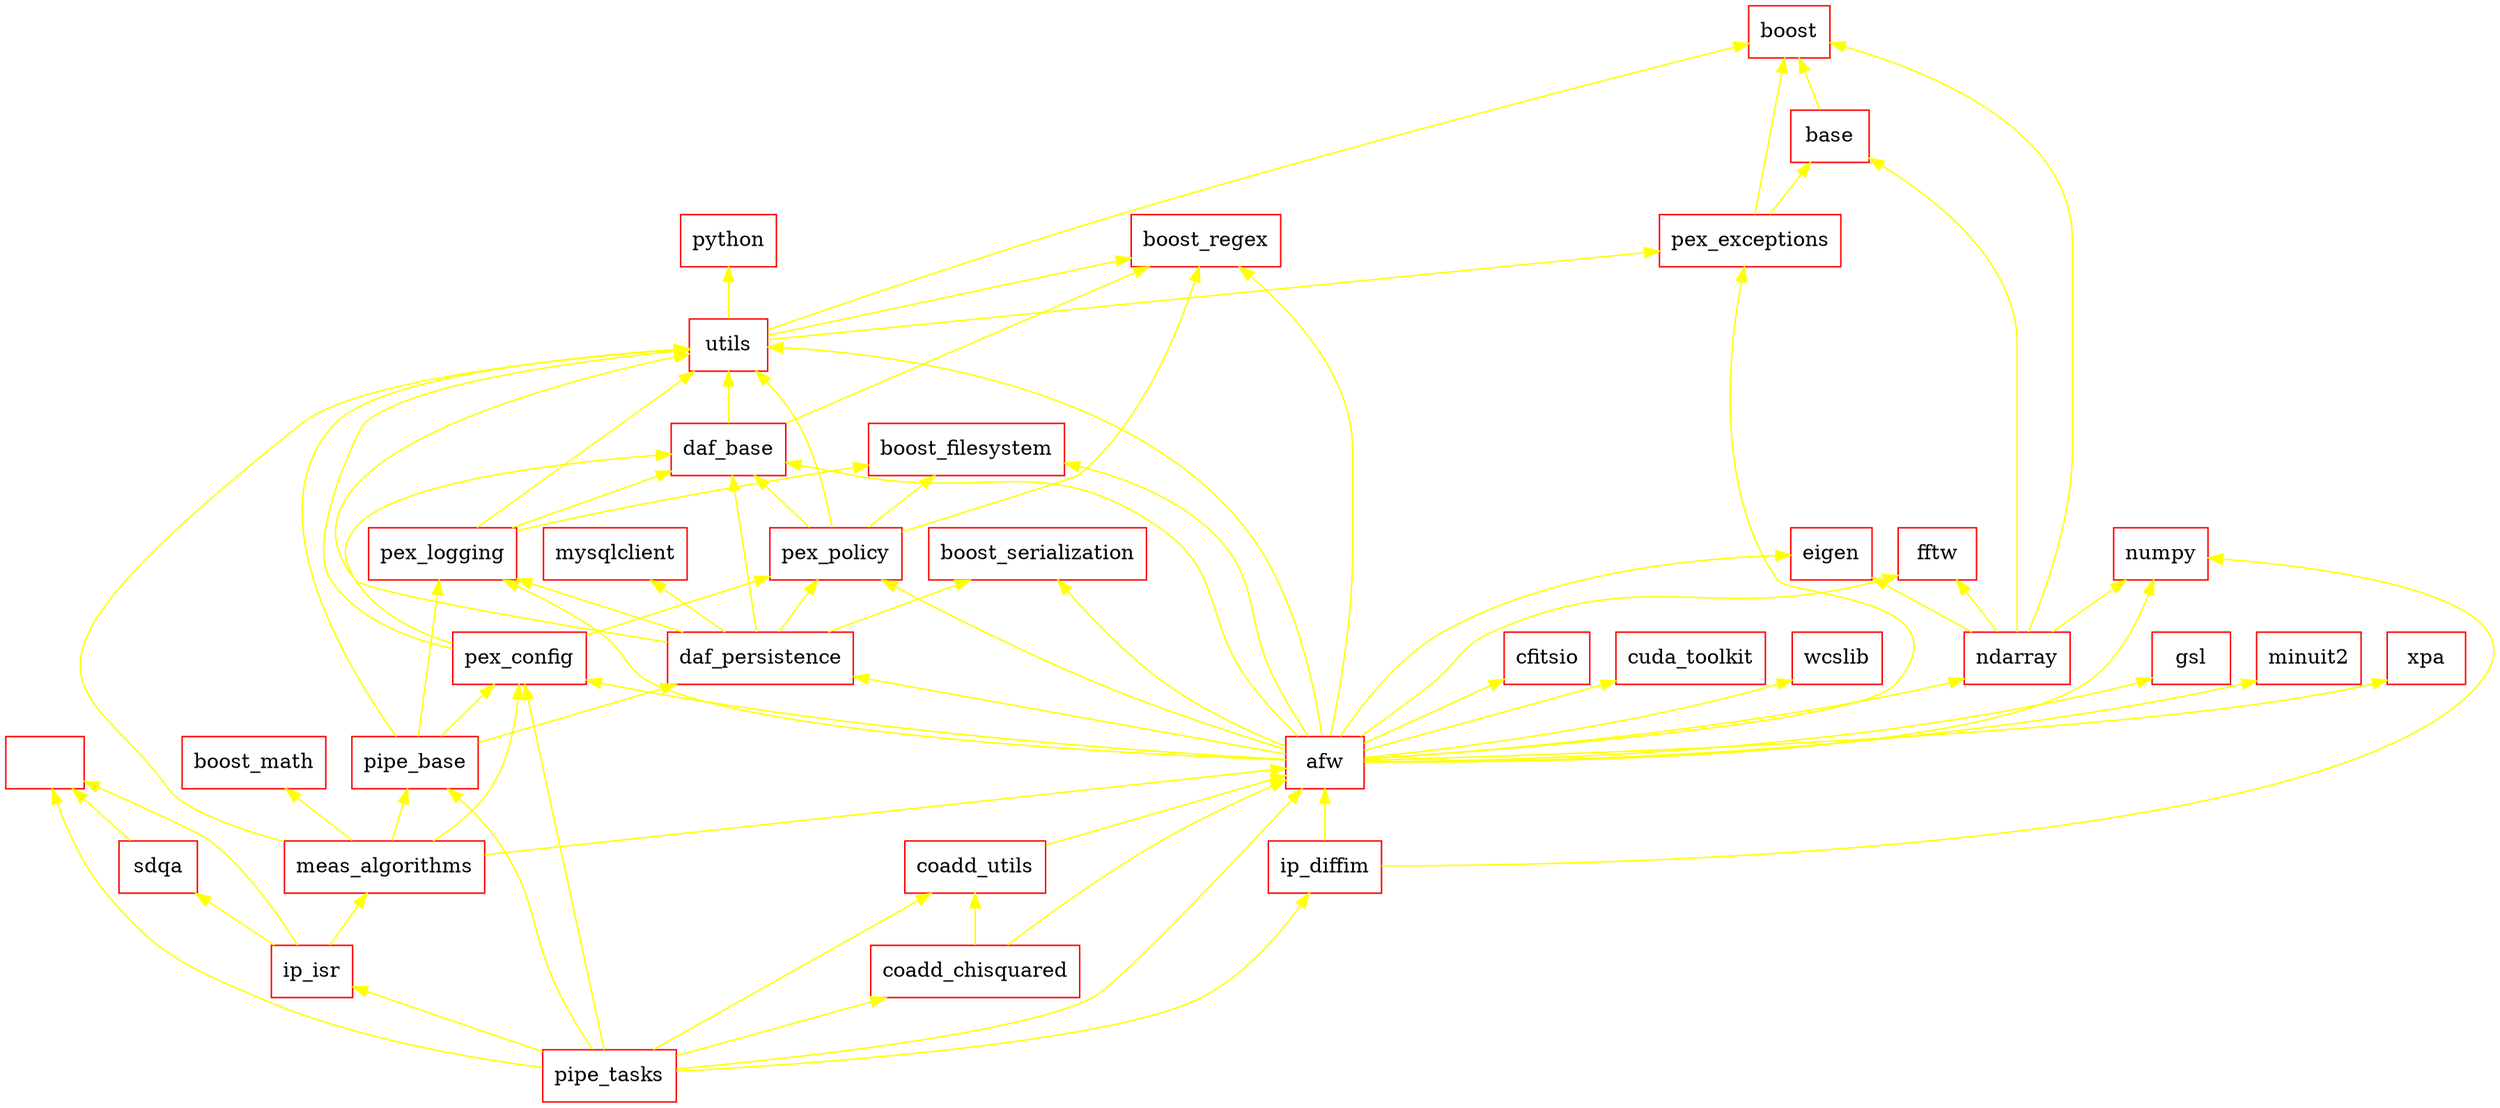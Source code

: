 digraph "Created by dependency_view.py" {
 graph [rankdir = "BT"];
  "pipe_tasks" [label = "pipe_tasks" shape = "box" style="filled" fillcolor="white" color="red"];
  "python" [label = "python" shape = "box" style="filled" fillcolor="white" color="red" ];
  "utils" -> "python" [color="yellow"];
  "boost_regex" [label = "boost_regex" shape = "box" style="filled" fillcolor="white" color="red"];
  "utils" -> "boost_regex" [color="yellow"];
  "boost" [label = "boost" shape = "box" style="filled" fillcolor="white" color="red"];
  "utils" -> "boost" [color="yellow"];
  "pex_exceptions" [label = "pex_exceptions" shape = "box" style="filled" fillcolor="white" color="red"];
  "utils" -> "pex_exceptions" [color="yellow"];
  "" [label = "" shape = "box" style="filled" fillcolor="white" color="red"];
  "sdqa" -> "" [color="yellow"];
  "daf_persistence" [label = "daf_persistence" shape = "box" style="filled" fillcolor="white" color="red"];
  "pipe_base" -> "daf_persistence" [color="yellow"];
  "utils" [label = "utils" shape = "box" style="filled" fillcolor="white" color="red"];
  "pipe_base" -> "utils" [color="yellow"];
  "pex_config" [label = "pex_config" shape = "box" style="filled" fillcolor="white" color="red"];
  "pipe_base" -> "pex_config" [color="yellow"];
  "pex_logging" [label = "pex_logging" shape = "box" style="filled" fillcolor="white" color="red"];
  "pipe_base" -> "pex_logging" [color="yellow"];
  "utils" [label = "utils" shape = "box" style="filled" fillcolor="white" color="red"];
  "meas_algorithms" -> "utils" [color="yellow"];
  "afw" [label = "afw" shape = "box" style="filled" fillcolor="white" color="red"];
  "meas_algorithms" -> "afw" [color="yellow"];
  "boost_math" [label = "boost_math" shape = "box" style="filled" fillcolor="white" color="red"];
  "meas_algorithms" -> "boost_math" [color="yellow"];
  "pex_config" [label = "pex_config" shape = "box" style="filled" fillcolor="white" color="red"];
  "meas_algorithms" -> "pex_config" [color="yellow"];
  "pipe_base" [label = "pipe_base" shape = "box" style="filled" fillcolor="white" color="red"];
  "meas_algorithms" -> "pipe_base" [color="yellow"];
  "base" [label = "base" shape = "box" style="filled" fillcolor="white" color="red"];
  "pex_exceptions" -> "base" [color="yellow"];
  "boost" [label = "boost" shape = "box" style="filled" fillcolor="white" color="red"];
  "pex_exceptions" -> "boost" [color="yellow"];
  "afw" [label = "afw" shape = "box" style="filled" fillcolor="white" color="red"];
  "coadd_utils" -> "afw" [color="yellow"];
  "meas_algorithms" [label = "meas_algorithms" shape = "box" style="filled" fillcolor="white" color="red"];
  "ip_isr" -> "meas_algorithms" [color="yellow"];
  "" [label = "" shape = "box" style="filled" fillcolor="white" color="red"];
  "ip_isr" -> "" [color="yellow"];
  "sdqa" [label = "sdqa" shape = "box" style="filled" fillcolor="white" color="red"];
  "ip_isr" -> "sdqa" [color="yellow"];
  "cfitsio" [label = "cfitsio" shape = "box" style="filled" fillcolor="white" color="red"];
  "afw" -> "cfitsio" [color="yellow"];
  "boost_filesystem" [label = "boost_filesystem" shape = "box" style="filled" fillcolor="white" color="red"];
  "afw" -> "boost_filesystem" [color="yellow"];
  "boost_regex" [label = "boost_regex" shape = "box" style="filled" fillcolor="white" color="red"];
  "afw" -> "boost_regex" [color="yellow"];
  "daf_base" [label = "daf_base" shape = "box" style="filled" fillcolor="white" color="red"];
  "afw" -> "daf_base" [color="yellow"];
  "cuda_toolkit" [label = "cuda_toolkit" shape = "box" style="filled" fillcolor="white" color="red"];
  "afw" -> "cuda_toolkit" [color="yellow"];
  "eigen" [label = "eigen" shape = "box" style="filled" fillcolor="white" color="red"];
  "afw" -> "eigen" [color="yellow"];
  "pex_logging" [label = "pex_logging" shape = "box" style="filled" fillcolor="white" color="red"];
  "afw" -> "pex_logging" [color="yellow"];
  "wcslib" [label = "wcslib" shape = "box" style="filled" fillcolor="white" color="red"];
  "afw" -> "wcslib" [color="yellow"];
  "utils" [label = "utils" shape = "box" style="filled" fillcolor="white" color="red"];
  "afw" -> "utils" [color="yellow"];
  "fftw" [label = "fftw" shape = "box" style="filled" fillcolor="white" color="red"];
  "afw" -> "fftw" [color="yellow"];
  "daf_persistence" [label = "daf_persistence" shape = "box" style="filled" fillcolor="white" color="red"];
  "afw" -> "daf_persistence" [color="yellow"];
  "gsl" [label = "gsl" shape = "box" style="filled" fillcolor="white" color="red"];
  "afw" -> "gsl" [color="yellow"];
  "pex_config" [label = "pex_config" shape = "box" style="filled" fillcolor="white" color="red"];
  "afw" -> "pex_config" [color="yellow"];
  "minuit2" [label = "minuit2" shape = "box" style="filled" fillcolor="white" color="red"];
  "afw" -> "minuit2" [color="yellow"];
  "xpa" [label = "xpa" shape = "box" style="filled" fillcolor="white" color="red"];
  "afw" -> "xpa" [color="yellow"];
  "boost_serialization" [label = "boost_serialization" shape = "box" style="filled" fillcolor="white" color="red"];
  "afw" -> "boost_serialization" [color="yellow"];
  "pex_exceptions" [label = "pex_exceptions" shape = "box" style="filled" fillcolor="white" color="red"];
  "afw" -> "pex_exceptions" [color="yellow"];
  "numpy" [label = "numpy" shape = "box" style="filled" fillcolor="white" color="red"];
  "afw" -> "numpy" [color="yellow"];
  "pex_policy" [label = "pex_policy" shape = "box" style="filled" fillcolor="white" color="red"];
  "afw" -> "pex_policy" [color="yellow"];
  "ndarray" [label = "ndarray" shape = "box" style="filled" fillcolor="white" color="red"];
  "afw" -> "ndarray" [color="yellow"];
  "utils" [label = "utils" shape = "box" style="filled" fillcolor="white" color="red"];
  "daf_base" -> "utils" [color="yellow"];
  "boost_regex" [label = "boost_regex" shape = "box" style="filled" fillcolor="white" color="red"];
  "daf_base" -> "boost_regex" [color="yellow"];
  "afw" [label = "afw" shape = "box" style="filled" fillcolor="white" color="red"];
  "ip_diffim" -> "afw" [color="yellow"];
  "numpy" [label = "numpy" shape = "box" style="filled" fillcolor="white" color="red"];
  "ip_diffim" -> "numpy" [color="yellow"];
  "daf_base" [label = "daf_base" shape = "box" style="filled" fillcolor="white" color="red"];
  "daf_persistence" -> "daf_base" [color="yellow"];
  "pex_logging" [label = "pex_logging" shape = "box" style="filled" fillcolor="white" color="red"];
  "daf_persistence" -> "pex_logging" [color="yellow"];
  "utils" [label = "utils" shape = "box" style="filled" fillcolor="white" color="red"];
  "daf_persistence" -> "utils" [color="yellow"];
  "boost_serialization" [label = "boost_serialization" shape = "box" style="filled" fillcolor="white" color="red"];
  "daf_persistence" -> "boost_serialization" [color="yellow"];
  "mysqlclient" [label = "mysqlclient" shape = "box" style="filled" fillcolor="white" color="red"];
  "daf_persistence" -> "mysqlclient" [color="yellow"];
  "pex_policy" [label = "pex_policy" shape = "box" style="filled" fillcolor="white" color="red"];
  "daf_persistence" -> "pex_policy" [color="yellow"];
  "" [label = "" shape = "box" style="filled" fillcolor="white" color="red"];
  "pipe_tasks" -> "" [color="yellow"];
  "coadd_chisquared" [label = "coadd_chisquared" shape = "box" style="filled" fillcolor="white" color="red"];
  "pipe_tasks" -> "coadd_chisquared" [color="yellow"];
  "ip_isr" [label = "ip_isr" shape = "box" style="filled" fillcolor="white" color="red"];
  "pipe_tasks" -> "ip_isr" [color="yellow"];
  "ip_diffim" [label = "ip_diffim" shape = "box" style="filled" fillcolor="white" color="red"];
  "pipe_tasks" -> "ip_diffim" [color="yellow"];
  "coadd_utils" [label = "coadd_utils" shape = "box" style="filled" fillcolor="white" color="red"];
  "pipe_tasks" -> "coadd_utils" [color="yellow"];
  "pex_config" [label = "pex_config" shape = "box" style="filled" fillcolor="white" color="red"];
  "pipe_tasks" -> "pex_config" [color="yellow"];
  "pipe_base" [label = "pipe_base" shape = "box" style="filled" fillcolor="white" color="red"];
  "pipe_tasks" -> "pipe_base" [color="yellow"];
  "afw" [label = "afw" shape = "box" style="filled" fillcolor="white" color="red"];
  "pipe_tasks" -> "afw" [color="yellow"];
  "boost" [label = "boost" shape = "box" style="filled" fillcolor="white" color="red"];
  "base" -> "boost" [color="yellow"];
  "boost_filesystem" [label = "boost_filesystem" shape = "box" style="filled" fillcolor="white" color="red"];
  "pex_policy" -> "boost_filesystem" [color="yellow"];
  "utils" [label = "utils" shape = "box" style="filled" fillcolor="white" color="red"];
  "pex_policy" -> "utils" [color="yellow"];
  "daf_base" [label = "daf_base" shape = "box" style="filled" fillcolor="white" color="red"];
  "pex_policy" -> "daf_base" [color="yellow"];
  "boost_regex" [label = "boost_regex" shape = "box" style="filled" fillcolor="white" color="red"];
  "pex_policy" -> "boost_regex" [color="yellow"];
  "numpy" [label = "numpy" shape = "box" style="filled" fillcolor="white" color="red"];
  "ndarray" -> "numpy" [color="yellow"];
  "fftw" [label = "fftw" shape = "box" style="filled" fillcolor="white" color="red"];
  "ndarray" -> "fftw" [color="yellow"];
  "base" [label = "base" shape = "box" style="filled" fillcolor="white" color="red"];
  "ndarray" -> "base" [color="yellow"];
  "boost" [label = "boost" shape = "box" style="filled" fillcolor="white" color="red"];
  "ndarray" -> "boost" [color="yellow"];
  "eigen" [label = "eigen" shape = "box" style="filled" fillcolor="white" color="red"];
  "ndarray" -> "eigen" [color="yellow"];
  "afw" [label = "afw" shape = "box" style="filled" fillcolor="white" color="red"];
  "coadd_chisquared" -> "afw" [color="yellow"];
  "coadd_utils" [label = "coadd_utils" shape = "box" style="filled" fillcolor="white" color="red"];
  "coadd_chisquared" -> "coadd_utils" [color="yellow"];
  "boost_filesystem" [label = "boost_filesystem" shape = "box" style="filled" fillcolor="white" color="red"];
  "pex_logging" -> "boost_filesystem" [color="yellow"];
  "utils" [label = "utils" shape = "box" style="filled" fillcolor="white" color="red"];
  "pex_logging" -> "utils" [color="yellow"];
  "daf_base" [label = "daf_base" shape = "box" style="filled" fillcolor="white" color="red"];
  "pex_logging" -> "daf_base" [color="yellow"];
  "utils" [label = "utils" shape = "box" style="filled" fillcolor="white" color="red"];
  "pex_config" -> "utils" [color="yellow"];
  "daf_base" [label = "daf_base" shape = "box" style="filled" fillcolor="white" color="red"];
  "pex_config" -> "daf_base" [color="yellow"];
  "pex_policy" [label = "pex_policy" shape = "box" style="filled" fillcolor="white" color="red"];
  "pex_config" -> "pex_policy" [color="yellow"];
}

